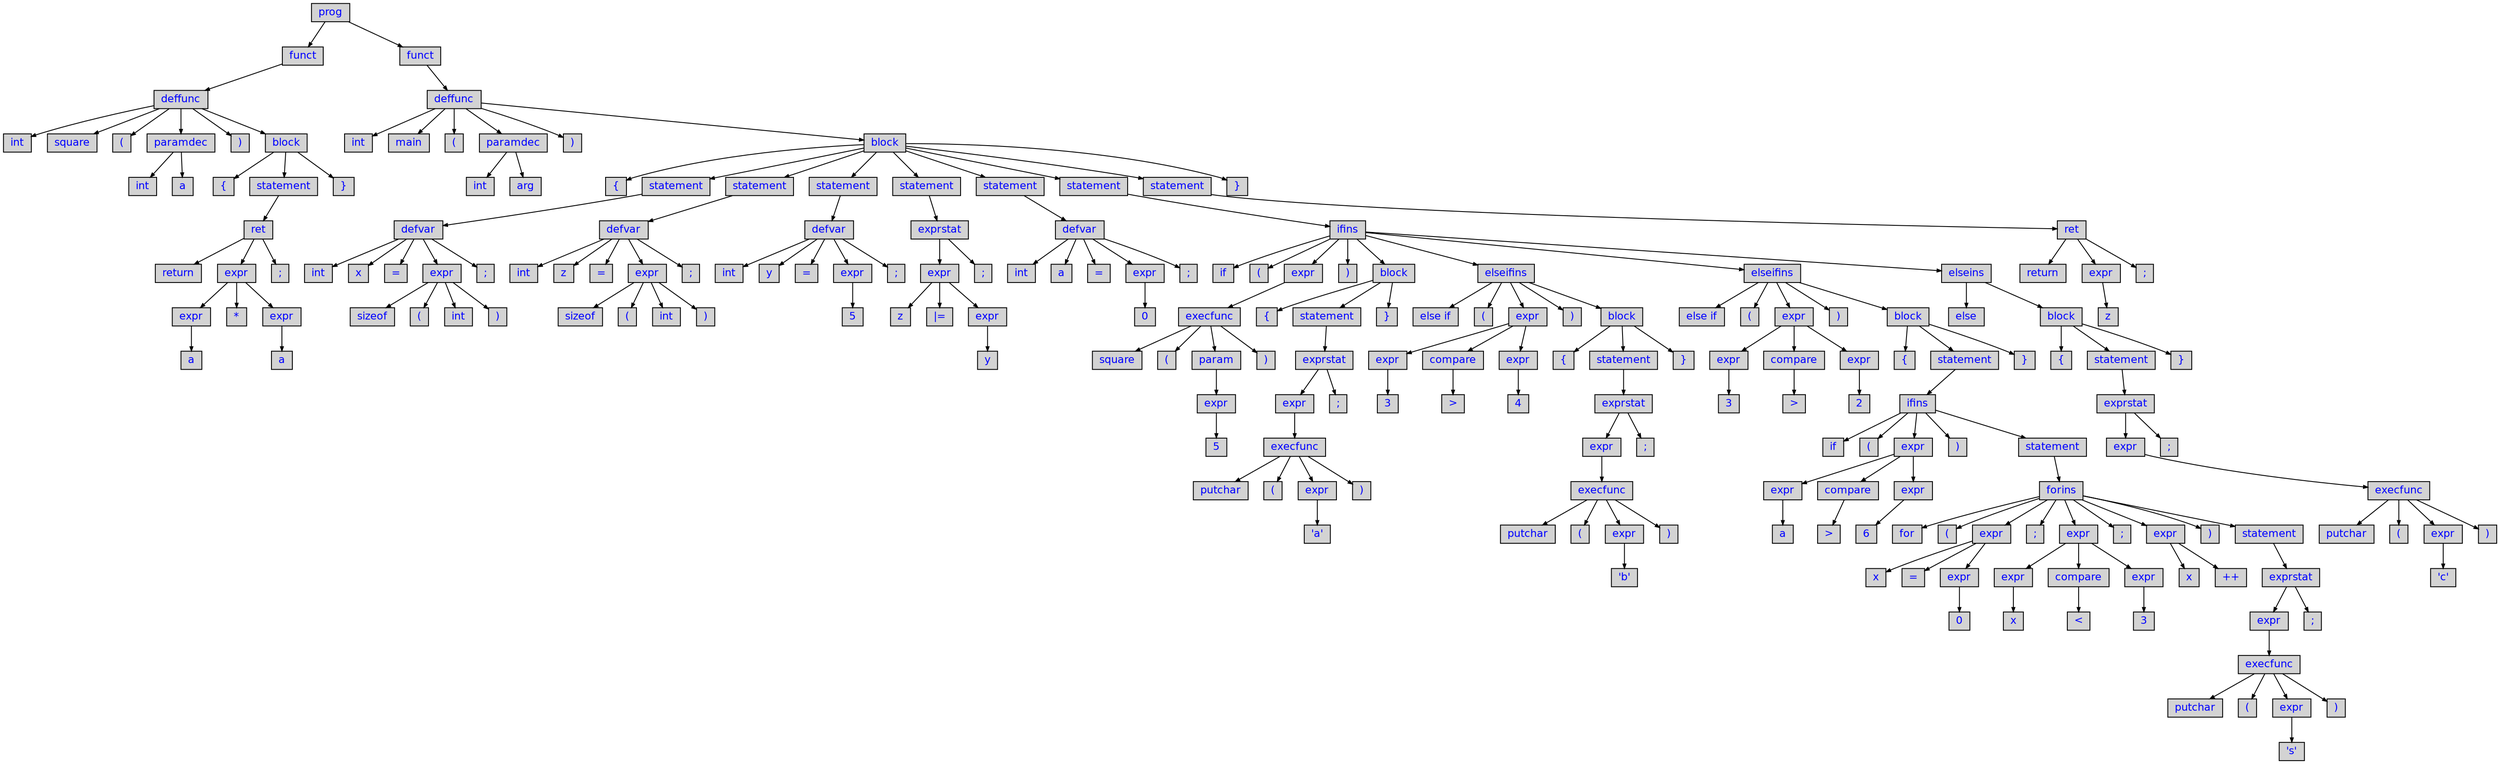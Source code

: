 digraph {
	ordering=out;
	ranksep=.4;
	node [shape=box, fixedsize=false, fontsize=12, fontname="Helvetica", fontcolor="blue"
		width=.25, height=.25, color="black", fillcolor="lightgrey", style="filled, solid"];
	edge [arrowsize=.5, color="black"]

	node0x1b31570[label="prog"];
	node0x1b3bfc0[label="funct"];
	node0x1b3ead0[label="deffunc"];
	node0x1b3cb10[label="int"]
	node0x1b3d4d0[label="square"]
	node0x1b3e5c0[label="("]
	node0x1b3efd0[label="paramdec"];
	node0x1b3f030[label="int"]
	node0x1b3f250[label="a"]
	node0x1b3f290[label=")"]
	node0x1b3f2c0[label="block"];
	node0x1b40de0[label="{"]
	node0x1b41100[label="statement"];
	node0x1b43000[label="ret"];
	node0x1b3da70[label="return"]
	node0x1b48cb0[label="expr"];
	node0x1b437d0[label="expr"];
	node0x1b442d0[label="a"]
	node0x1b48fa0[label="*"]
	node0x1b49020[label="expr"];
	node0x1b49320[label="a"]
	node0x1b3ddb0[label=";"]
	node0x1b45be0[label="}"]
	node0x1b4ba80[label="funct"];
	node0x1b4bc60[label="deffunc"];
	node0x1b3b310[label="int"]
	node0x1b45b60[label="main"]
	node0x1b449e0[label="("]
	node0x1b4bbc0[label="paramdec"];
	node0x1b44700[label="int"]
	node0x1b49560[label="arg"]
	node0x1b45ca0[label=")"]
	node0x1b4bc10[label="block"];
	node0x1b4c690[label="{"]
	node0x1b4b9e0[label="statement"];
	node0x1b498f0[label="defvar"];
	node0x1b4cd60[label="int"]
	node0x1b4d340[label="x"]
	node0x1b4e680[label="="]
	node0x1b4e700[label="expr"];
	node0x1b4e8e0[label="sizeof"]
	node0x1b4eae0[label="("]
	node0x1b4ec00[label="int"]
	node0x1b4ecc0[label=")"]
	node0x1b4ed00[label=";"]
	node0x1b4ee20[label="statement"];
	node0x1b4f080[label="defvar"];
	node0x1b4f0e0[label="int"]
	node0x1b4f120[label="z"]
	node0x1b4f220[label="="]
	node0x1b4f2a0[label="expr"];
	node0x1b4f380[label="sizeof"]
	node0x1b4f440[label="("]
	node0x1b4f500[label="int"]
	node0x1b4f5c0[label=")"]
	node0x1b4f600[label=";"]
	node0x1b46030[label="statement"];
	node0x1b4b140[label="defvar"];
	node0x1b46f80[label="int"]
	node0x1b49d90[label="y"]
	node0x1b4a440[label="="]
	node0x1b45100[label="expr"];
	node0x1b449a0[label="5"]
	node0x1b475e0[label=";"]
	node0x1b4a2d0[label="statement"];
	node0x1b45850[label="exprstat"];
	node0x1b47790[label="expr"];
	node0x1b50120[label="z"]
	node0x1b50360[label="|="]
	node0x1b4fc00[label="expr"];
	node0x1b50420[label="y"]
	node0x1b495f0[label=";"]
	node0x1b49590[label="statement"];
	node0x1b539a0[label="defvar"];
	node0x1b494c0[label="int"]
	node0x1b49360[label="a"]
	node0x1b50760[label="="]
	node0x1b53c80[label="expr"];
	node0x1b496f0[label="0"]
	node0x1b49690[label=";"]
	node0x1b54050[label="statement"];
	node0x1b54140[label="ifins"];
	node0x1b4c710[label="if"]
	node0x1b543a0[label="("]
	node0x1b54420[label="expr"];
	node0x1b54660[label="execfunc"];
	node0x1b54630[label="square"]
	node0x1b54840[label="("]
	node0x1b54900[label="param"];
	node0x1b54950[label="expr"];
	node0x1b548d0[label="5"]
	node0x1b54cb0[label=")"]
	node0x1b54d70[label=")"]
	node0x1b54a40[label="block"];
	node0x1b56ce0[label="{"]
	node0x1b55260[label="statement"];
	node0x1b54fe0[label="exprstat"];
	node0x1b549a0[label="expr"];
	node0x1b570b0[label="execfunc"];
	node0x1b572b0[label="putchar"]
	node0x1b57ba0[label="("]
	node0x1b57c40[label="expr"];
	node0x1b57e20[label="'a'"]
	node0x1b57e80[label=")"]
	node0x1b57f40[label=";"]
	node0x1b51d30[label="}"]
	node0x1b5a810[label="elseifins"];
	node0x1b42ac0[label="else if"]
	node0x1b52420[label="("]
	node0x1b5a200[label="expr"];
	node0x1b59d90[label="expr"];
	node0x1b50520[label="3"]
	node0x1b5a0d0[label="compare"];
	node0x1b53720[label=">"]
	node0x1b537d0[label="expr"];
	node0x1b50d40[label="4"]
	node0x1b50950[label=")"]
	node0x1b51150[label="block"];
	node0x1b50890[label="{"]
	node0x1b5ec00[label="statement"];
	node0x1b5eca0[label="exprstat"];
	node0x1b5ecf0[label="expr"];
	node0x1b5eb60[label="execfunc"];
	node0x1b507f0[label="putchar"]
	node0x1b50600[label="("]
	node0x1b5ee30[label="expr"];
	node0x1b50460[label="'b'"]
	node0x1b52e70[label=")"]
	node0x1b506c0[label=";"]
	node0x1b45c60[label="}"]
	node0x1b5f4d0[label="elseifins"];
	node0x1b50a10[label="else if"]
	node0x1b5fbe0[label="("]
	node0x1b5f200[label="expr"];
	node0x1b5f340[label="expr"];
	node0x1b5fca0[label="3"]
	node0x1b5c270[label="compare"];
	node0x1b5fce0[label=">"]
	node0x1b5f7d0[label="expr"];
	node0x1b5fe20[label="2"]
	node0x1b5fe60[label=")"]
	node0x1b5f820[label="block"];
	node0x1b5ffa0[label="{"]
	node0x1b5f2f0[label="statement"];
	node0x1b5f8c0[label="ifins"];
	node0x1b60060[label="if"]
	node0x1b60120[label="("]
	node0x1b5f390[label="expr"];
	node0x1b5ec50[label="expr"];
	node0x1b601e0[label="a"]
	node0x1b5f430[label="compare"];
	node0x1b60220[label=">"]
	node0x1b5f730[label="expr"];
	node0x1b60400[label="6"]
	node0x1b60e50[label=")"]
	node0x1b60e80[label="statement"];
	node0x1b61020[label="forins"];
	node0x1b54480[label="for"]
	node0x1b61300[label="("]
	node0x1b614a0[label="expr"];
	node0x1b613b0[label="x"]
	node0x1b62150[label="="]
	node0x1b614f0[label="expr"];
	node0x1b50b70[label="0"]
	node0x1b51a70[label=";"]
	node0x1b5c0f0[label="expr"];
	node0x1b5e110[label="expr"];
	node0x1b40e60[label="x"]
	node0x1b5c140[label="compare"];
	node0x1b619d0[label="<"]
	node0x1b5d1f0[label="expr"];
	node0x1b5e1d0[label="3"]
	node0x1b5c530[label=";"]
	node0x1b5d580[label="expr"];
	node0x1b5d550[label="x"]
	node0x1b5e430[label="++"]
	node0x1b5e470[label=")"]
	node0x1b5e5a0[label="statement"];
	node0x1b5d2e0[label="exprstat"];
	node0x1b5df90[label="expr"];
	node0x1b627f0[label="execfunc"];
	node0x1b5e570[label="putchar"]
	node0x1b63610[label="("]
	node0x1b62df0[label="expr"];
	node0x1b636d0[label="'s'"]
	node0x1b63710[label=")"]
	node0x1b637d0[label=";"]
	node0x1b63910[label="}"]
	node0x1b5d670[label="elseins"];
	node0x1b62460[label="else"]
	node0x1b669b0[label="block"];
	node0x1b672b0[label="{"]
	node0x1b63dd0[label="statement"];
	node0x1b64200[label="exprstat"];
	node0x1b66960[label="expr"];
	node0x1b5e690[label="execfunc"];
	node0x1b66890[label="putchar"]
	node0x1b5dd10[label="("]
	node0x1b65ac0[label="expr"];
	node0x1b685d0[label="'c'"]
	node0x1b68610[label=")"]
	node0x1b686d0[label=";"]
	node0x1b68810[label="}"]
	node0x1b631f0[label="statement"];
	node0x1b66830[label="ret"];
	node0x1b688d0[label="return"]
	node0x1b64ee0[label="expr"];
	node0x1b68990[label="z"]
	node0x1b689d0[label=";"]
	node0x1b68b10[label="}"]
	node0x1b31570 -> node0x1b3bfc0;
	node0x1b31570 -> node0x1b4ba80;
	node0x1b3bfc0 -> node0x1b3ead0;
	node0x1b3ead0 -> node0x1b3cb10;
	node0x1b3ead0 -> node0x1b3d4d0;
	node0x1b3ead0 -> node0x1b3e5c0;
	node0x1b3ead0 -> node0x1b3efd0;
	node0x1b3ead0 -> node0x1b3f290;
	node0x1b3ead0 -> node0x1b3f2c0;
	node0x1b3efd0 -> node0x1b3f030;
	node0x1b3efd0 -> node0x1b3f250;
	node0x1b3f2c0 -> node0x1b40de0;
	node0x1b3f2c0 -> node0x1b41100;
	node0x1b3f2c0 -> node0x1b45be0;
	node0x1b41100 -> node0x1b43000;
	node0x1b43000 -> node0x1b3da70;
	node0x1b43000 -> node0x1b48cb0;
	node0x1b43000 -> node0x1b3ddb0;
	node0x1b48cb0 -> node0x1b437d0;
	node0x1b48cb0 -> node0x1b48fa0;
	node0x1b48cb0 -> node0x1b49020;
	node0x1b437d0 -> node0x1b442d0;
	node0x1b49020 -> node0x1b49320;
	node0x1b4ba80 -> node0x1b4bc60;
	node0x1b4bc60 -> node0x1b3b310;
	node0x1b4bc60 -> node0x1b45b60;
	node0x1b4bc60 -> node0x1b449e0;
	node0x1b4bc60 -> node0x1b4bbc0;
	node0x1b4bc60 -> node0x1b45ca0;
	node0x1b4bc60 -> node0x1b4bc10;
	node0x1b4bbc0 -> node0x1b44700;
	node0x1b4bbc0 -> node0x1b49560;
	node0x1b4bc10 -> node0x1b4c690;
	node0x1b4bc10 -> node0x1b4b9e0;
	node0x1b4bc10 -> node0x1b4ee20;
	node0x1b4bc10 -> node0x1b46030;
	node0x1b4bc10 -> node0x1b4a2d0;
	node0x1b4bc10 -> node0x1b49590;
	node0x1b4bc10 -> node0x1b54050;
	node0x1b4bc10 -> node0x1b631f0;
	node0x1b4bc10 -> node0x1b68b10;
	node0x1b4b9e0 -> node0x1b498f0;
	node0x1b498f0 -> node0x1b4cd60;
	node0x1b498f0 -> node0x1b4d340;
	node0x1b498f0 -> node0x1b4e680;
	node0x1b498f0 -> node0x1b4e700;
	node0x1b498f0 -> node0x1b4ed00;
	node0x1b4e700 -> node0x1b4e8e0;
	node0x1b4e700 -> node0x1b4eae0;
	node0x1b4e700 -> node0x1b4ec00;
	node0x1b4e700 -> node0x1b4ecc0;
	node0x1b4ee20 -> node0x1b4f080;
	node0x1b4f080 -> node0x1b4f0e0;
	node0x1b4f080 -> node0x1b4f120;
	node0x1b4f080 -> node0x1b4f220;
	node0x1b4f080 -> node0x1b4f2a0;
	node0x1b4f080 -> node0x1b4f600;
	node0x1b4f2a0 -> node0x1b4f380;
	node0x1b4f2a0 -> node0x1b4f440;
	node0x1b4f2a0 -> node0x1b4f500;
	node0x1b4f2a0 -> node0x1b4f5c0;
	node0x1b46030 -> node0x1b4b140;
	node0x1b4b140 -> node0x1b46f80;
	node0x1b4b140 -> node0x1b49d90;
	node0x1b4b140 -> node0x1b4a440;
	node0x1b4b140 -> node0x1b45100;
	node0x1b4b140 -> node0x1b475e0;
	node0x1b45100 -> node0x1b449a0;
	node0x1b4a2d0 -> node0x1b45850;
	node0x1b45850 -> node0x1b47790;
	node0x1b45850 -> node0x1b495f0;
	node0x1b47790 -> node0x1b50120;
	node0x1b47790 -> node0x1b50360;
	node0x1b47790 -> node0x1b4fc00;
	node0x1b4fc00 -> node0x1b50420;
	node0x1b49590 -> node0x1b539a0;
	node0x1b539a0 -> node0x1b494c0;
	node0x1b539a0 -> node0x1b49360;
	node0x1b539a0 -> node0x1b50760;
	node0x1b539a0 -> node0x1b53c80;
	node0x1b539a0 -> node0x1b49690;
	node0x1b53c80 -> node0x1b496f0;
	node0x1b54050 -> node0x1b54140;
	node0x1b54140 -> node0x1b4c710;
	node0x1b54140 -> node0x1b543a0;
	node0x1b54140 -> node0x1b54420;
	node0x1b54140 -> node0x1b54d70;
	node0x1b54140 -> node0x1b54a40;
	node0x1b54140 -> node0x1b5a810;
	node0x1b54140 -> node0x1b5f4d0;
	node0x1b54140 -> node0x1b5d670;
	node0x1b54420 -> node0x1b54660;
	node0x1b54660 -> node0x1b54630;
	node0x1b54660 -> node0x1b54840;
	node0x1b54660 -> node0x1b54900;
	node0x1b54660 -> node0x1b54cb0;
	node0x1b54900 -> node0x1b54950;
	node0x1b54950 -> node0x1b548d0;
	node0x1b54a40 -> node0x1b56ce0;
	node0x1b54a40 -> node0x1b55260;
	node0x1b54a40 -> node0x1b51d30;
	node0x1b55260 -> node0x1b54fe0;
	node0x1b54fe0 -> node0x1b549a0;
	node0x1b54fe0 -> node0x1b57f40;
	node0x1b549a0 -> node0x1b570b0;
	node0x1b570b0 -> node0x1b572b0;
	node0x1b570b0 -> node0x1b57ba0;
	node0x1b570b0 -> node0x1b57c40;
	node0x1b570b0 -> node0x1b57e80;
	node0x1b57c40 -> node0x1b57e20;
	node0x1b5a810 -> node0x1b42ac0;
	node0x1b5a810 -> node0x1b52420;
	node0x1b5a810 -> node0x1b5a200;
	node0x1b5a810 -> node0x1b50950;
	node0x1b5a810 -> node0x1b51150;
	node0x1b5a200 -> node0x1b59d90;
	node0x1b5a200 -> node0x1b5a0d0;
	node0x1b5a200 -> node0x1b537d0;
	node0x1b59d90 -> node0x1b50520;
	node0x1b5a0d0 -> node0x1b53720;
	node0x1b537d0 -> node0x1b50d40;
	node0x1b51150 -> node0x1b50890;
	node0x1b51150 -> node0x1b5ec00;
	node0x1b51150 -> node0x1b45c60;
	node0x1b5ec00 -> node0x1b5eca0;
	node0x1b5eca0 -> node0x1b5ecf0;
	node0x1b5eca0 -> node0x1b506c0;
	node0x1b5ecf0 -> node0x1b5eb60;
	node0x1b5eb60 -> node0x1b507f0;
	node0x1b5eb60 -> node0x1b50600;
	node0x1b5eb60 -> node0x1b5ee30;
	node0x1b5eb60 -> node0x1b52e70;
	node0x1b5ee30 -> node0x1b50460;
	node0x1b5f4d0 -> node0x1b50a10;
	node0x1b5f4d0 -> node0x1b5fbe0;
	node0x1b5f4d0 -> node0x1b5f200;
	node0x1b5f4d0 -> node0x1b5fe60;
	node0x1b5f4d0 -> node0x1b5f820;
	node0x1b5f200 -> node0x1b5f340;
	node0x1b5f200 -> node0x1b5c270;
	node0x1b5f200 -> node0x1b5f7d0;
	node0x1b5f340 -> node0x1b5fca0;
	node0x1b5c270 -> node0x1b5fce0;
	node0x1b5f7d0 -> node0x1b5fe20;
	node0x1b5f820 -> node0x1b5ffa0;
	node0x1b5f820 -> node0x1b5f2f0;
	node0x1b5f820 -> node0x1b63910;
	node0x1b5f2f0 -> node0x1b5f8c0;
	node0x1b5f8c0 -> node0x1b60060;
	node0x1b5f8c0 -> node0x1b60120;
	node0x1b5f8c0 -> node0x1b5f390;
	node0x1b5f8c0 -> node0x1b60e50;
	node0x1b5f8c0 -> node0x1b60e80;
	node0x1b5f390 -> node0x1b5ec50;
	node0x1b5f390 -> node0x1b5f430;
	node0x1b5f390 -> node0x1b5f730;
	node0x1b5ec50 -> node0x1b601e0;
	node0x1b5f430 -> node0x1b60220;
	node0x1b5f730 -> node0x1b60400;
	node0x1b60e80 -> node0x1b61020;
	node0x1b61020 -> node0x1b54480;
	node0x1b61020 -> node0x1b61300;
	node0x1b61020 -> node0x1b614a0;
	node0x1b61020 -> node0x1b51a70;
	node0x1b61020 -> node0x1b5c0f0;
	node0x1b61020 -> node0x1b5c530;
	node0x1b61020 -> node0x1b5d580;
	node0x1b61020 -> node0x1b5e470;
	node0x1b61020 -> node0x1b5e5a0;
	node0x1b614a0 -> node0x1b613b0;
	node0x1b614a0 -> node0x1b62150;
	node0x1b614a0 -> node0x1b614f0;
	node0x1b614f0 -> node0x1b50b70;
	node0x1b5c0f0 -> node0x1b5e110;
	node0x1b5c0f0 -> node0x1b5c140;
	node0x1b5c0f0 -> node0x1b5d1f0;
	node0x1b5e110 -> node0x1b40e60;
	node0x1b5c140 -> node0x1b619d0;
	node0x1b5d1f0 -> node0x1b5e1d0;
	node0x1b5d580 -> node0x1b5d550;
	node0x1b5d580 -> node0x1b5e430;
	node0x1b5e5a0 -> node0x1b5d2e0;
	node0x1b5d2e0 -> node0x1b5df90;
	node0x1b5d2e0 -> node0x1b637d0;
	node0x1b5df90 -> node0x1b627f0;
	node0x1b627f0 -> node0x1b5e570;
	node0x1b627f0 -> node0x1b63610;
	node0x1b627f0 -> node0x1b62df0;
	node0x1b627f0 -> node0x1b63710;
	node0x1b62df0 -> node0x1b636d0;
	node0x1b5d670 -> node0x1b62460;
	node0x1b5d670 -> node0x1b669b0;
	node0x1b669b0 -> node0x1b672b0;
	node0x1b669b0 -> node0x1b63dd0;
	node0x1b669b0 -> node0x1b68810;
	node0x1b63dd0 -> node0x1b64200;
	node0x1b64200 -> node0x1b66960;
	node0x1b64200 -> node0x1b686d0;
	node0x1b66960 -> node0x1b5e690;
	node0x1b5e690 -> node0x1b66890;
	node0x1b5e690 -> node0x1b5dd10;
	node0x1b5e690 -> node0x1b65ac0;
	node0x1b5e690 -> node0x1b68610;
	node0x1b65ac0 -> node0x1b685d0;
	node0x1b631f0 -> node0x1b66830;
	node0x1b66830 -> node0x1b688d0;
	node0x1b66830 -> node0x1b64ee0;
	node0x1b66830 -> node0x1b689d0;
	node0x1b64ee0 -> node0x1b68990;
}
